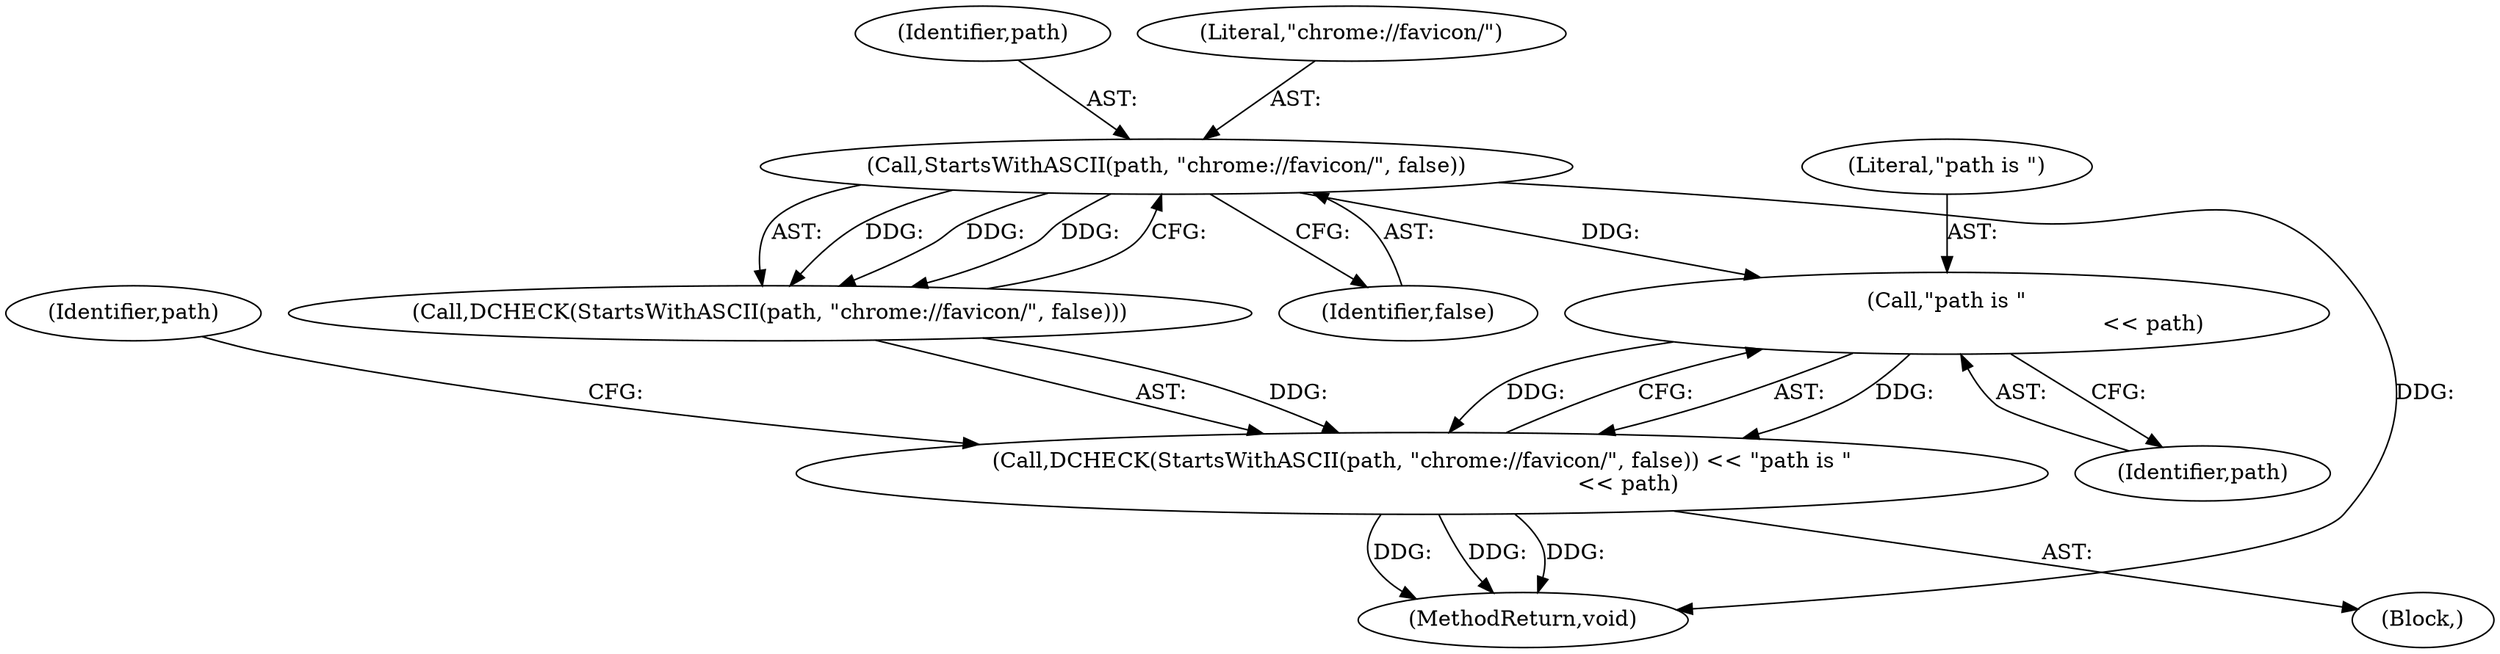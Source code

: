 digraph "1_Chrome_abbd2f4b36da8c89e6f3002eb84f60064a6ff067_1@del" {
"1000115" [label="(Call,\"path is \"\n                                                            << path)"];
"1000111" [label="(Call,StartsWithASCII(path, \"chrome://favicon/\", false))"];
"1000109" [label="(Call,DCHECK(StartsWithASCII(path, \"chrome://favicon/\", false)) << \"path is \"\n                                                            << path)"];
"1000111" [label="(Call,StartsWithASCII(path, \"chrome://favicon/\", false))"];
"1000161" [label="(MethodReturn,void)"];
"1000110" [label="(Call,DCHECK(StartsWithASCII(path, \"chrome://favicon/\", false)))"];
"1000102" [label="(Block,)"];
"1000109" [label="(Call,DCHECK(StartsWithASCII(path, \"chrome://favicon/\", false)) << \"path is \"\n                                                            << path)"];
"1000116" [label="(Literal,\"path is \")"];
"1000115" [label="(Call,\"path is \"\n                                                            << path)"];
"1000112" [label="(Identifier,path)"];
"1000113" [label="(Literal,\"chrome://favicon/\")"];
"1000114" [label="(Identifier,false)"];
"1000119" [label="(Identifier,path)"];
"1000117" [label="(Identifier,path)"];
"1000115" -> "1000109"  [label="AST: "];
"1000115" -> "1000117"  [label="CFG: "];
"1000116" -> "1000115"  [label="AST: "];
"1000117" -> "1000115"  [label="AST: "];
"1000109" -> "1000115"  [label="CFG: "];
"1000115" -> "1000109"  [label="DDG: "];
"1000115" -> "1000109"  [label="DDG: "];
"1000111" -> "1000115"  [label="DDG: "];
"1000111" -> "1000110"  [label="AST: "];
"1000111" -> "1000114"  [label="CFG: "];
"1000112" -> "1000111"  [label="AST: "];
"1000113" -> "1000111"  [label="AST: "];
"1000114" -> "1000111"  [label="AST: "];
"1000110" -> "1000111"  [label="CFG: "];
"1000111" -> "1000161"  [label="DDG: "];
"1000111" -> "1000110"  [label="DDG: "];
"1000111" -> "1000110"  [label="DDG: "];
"1000111" -> "1000110"  [label="DDG: "];
"1000109" -> "1000102"  [label="AST: "];
"1000110" -> "1000109"  [label="AST: "];
"1000119" -> "1000109"  [label="CFG: "];
"1000109" -> "1000161"  [label="DDG: "];
"1000109" -> "1000161"  [label="DDG: "];
"1000109" -> "1000161"  [label="DDG: "];
"1000110" -> "1000109"  [label="DDG: "];
}
